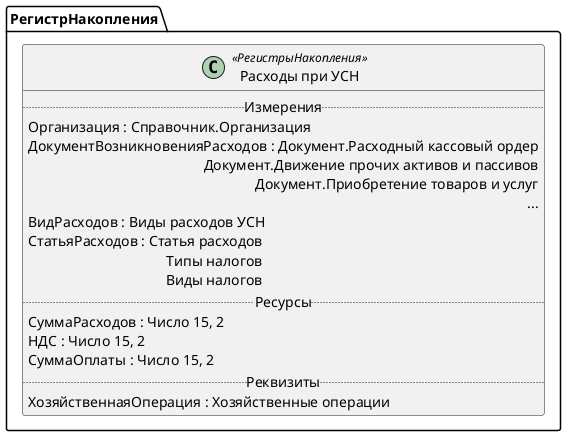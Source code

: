 ﻿@startuml РасходыПриУСН
'!include templates.wsd
'..\include templates.wsd
class РегистрНакопления.РасходыПриУСН as "Расходы при УСН" <<РегистрыНакопления>>
{
..Измерения..
Организация : Справочник.Организация
ДокументВозникновенияРасходов : Документ.Расходный кассовый ордер\rДокумент.Движение прочих активов и пассивов\rДокумент.Приобретение товаров и услуг\r...
ВидРасходов : Виды расходов УСН
СтатьяРасходов : Статья расходов\rТипы налогов\rВиды налогов
..Ресурсы..
СуммаРасходов : Число 15, 2
НДС : Число 15, 2
СуммаОплаты : Число 15, 2
..Реквизиты..
ХозяйственнаяОперация : Хозяйственные операции
}
@enduml
